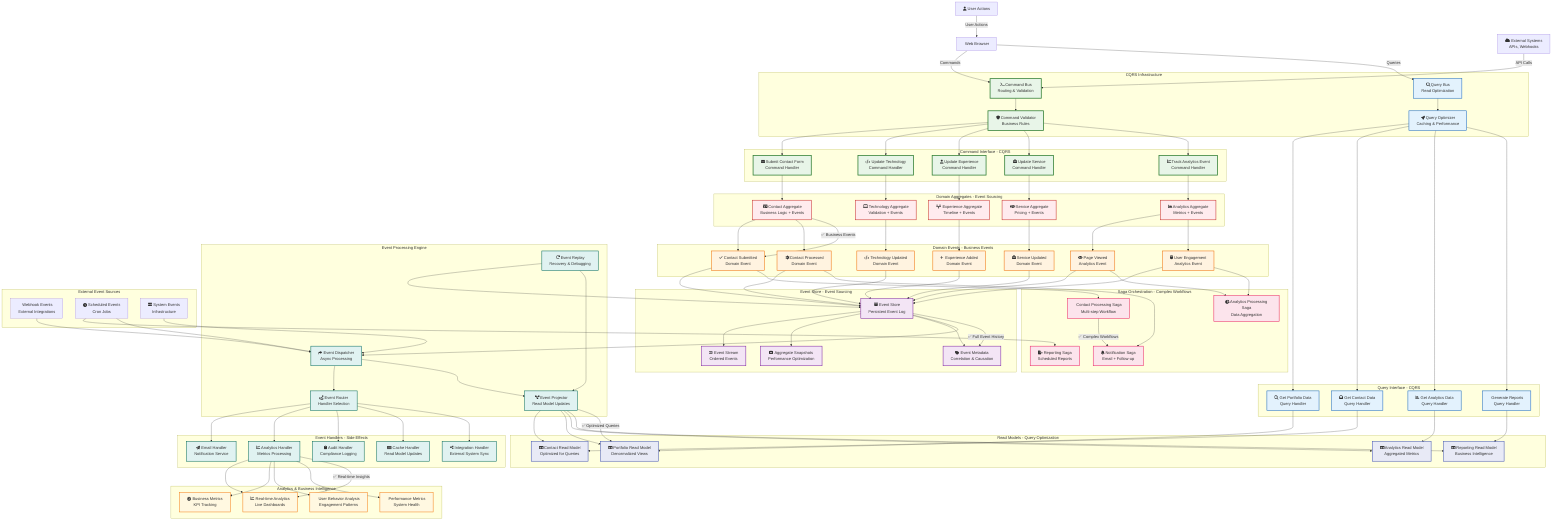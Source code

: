 %% Improved Events & Commands - Holger Hahn Website
%% Shows proper CQRS with command/query separation
%% Event sourcing with proper aggregate handling
%% Created: 2025-07-26 21:12

graph TB
    %% External Triggers
    User[fa:fa-user User Actions]
    Browser[fa:fa-browser Web Browser]
    ExternalSystems[fa:fa-cloud External Systems<br/>APIs, Webhooks]
    
    %% Command Interface Layer
    subgraph "Command Interface - CQRS"
        ContactFormCommand[fa:fa-envelope Submit Contact Form<br/>Command Handler]
        UpdateTechnologyCommand[fa:fa-code Update Technology<br/>Command Handler]
        UpdateExperienceCommand[fa:fa-user-tie Update Experience<br/>Command Handler]
        UpdateServiceCommand[fa:fa-briefcase Update Service<br/>Command Handler]
        AnalyticsCommand[fa:fa-chart-line Track Analytics Event<br/>Command Handler]
    end
    
    %% Query Interface Layer
    subgraph "Query Interface - CQRS"
        PortfolioQuery[fa:fa-search Get Portfolio Data<br/>Query Handler]
        ContactQuery[fa:fa-envelope-open Get Contact Data<br/>Query Handler]
        AnalyticsQuery[fa:fa-chart-bar Get Analytics Data<br/>Query Handler]
        ReportingQuery[fa:fa-file-chart Generate Reports<br/>Query Handler]
    end
    
    %% Command Bus & Query Bus
    subgraph "CQRS Infrastructure"
        CommandBus[fa:fa-terminal Command Bus<br/>Routing & Validation]
        QueryBus[fa:fa-search Query Bus<br/>Read Optimization]
        CommandValidator[fa:fa-shield Command Validator<br/>Business Rules]
        QueryOptimizer[fa:fa-rocket Query Optimizer<br/>Caching & Performance]
    end
    
    %% Domain Aggregates with Events
    subgraph "Domain Aggregates - Event Sourcing"
        ContactAggregate[fa:fa-id-card Contact Aggregate<br/>Business Logic + Events]
        TechnologyAggregate[fa:fa-laptop-code Technology Aggregate<br/>Validation + Events]
        ExperienceAggregate[fa:fa-timeline Experience Aggregate<br/>Timeline + Events]
        ServiceAggregate[fa:fa-handshake Service Aggregate<br/>Pricing + Events]
        AnalyticsAggregate[fa:fa-chart-area Analytics Aggregate<br/>Metrics + Events]
    end
    
    %% Domain Events
    subgraph "Domain Events - Business Events"
        ContactSubmittedEvent[fa:fa-check Contact Submitted<br/>Domain Event]
        ContactProcessedEvent[fa:fa-cog Contact Processed<br/>Domain Event]
        TechnologyUpdatedEvent[fa:fa-code Technology Updated<br/>Domain Event]
        ExperienceAddedEvent[fa:fa-plus Experience Added<br/>Domain Event]
        ServiceUpdatedEvent[fa:fa-briefcase Service Updated<br/>Domain Event]
        PageViewedEvent[fa:fa-eye Page Viewed<br/>Analytics Event]
        UserEngagementEvent[fa:fa-mouse User Engagement<br/>Analytics Event]
    end
    
    %% Event Store & Persistence
    subgraph "Event Store - Event Sourcing"
        EventStore[fa:fa-archive Event Store<br/>Persistent Event Log]
        EventStream[fa:fa-stream Event Stream<br/>Ordered Events]
        Snapshots[fa:fa-camera Aggregate Snapshots<br/>Performance Optimization]
        EventMetadata[fa:fa-tags Event Metadata<br/>Correlation & Causation]
    end
    
    %% Event Handlers & Side Effects
    subgraph "Event Handlers - Side Effects"
        EmailHandler[fa:fa-paper-plane Email Handler<br/>Notification Service]
        AnalyticsHandler[fa:fa-chart-line Analytics Handler<br/>Metrics Processing]
        AuditHandler[fa:fa-clipboard Audit Handler<br/>Compliance Logging]
        CacheHandler[fa:fa-memory Cache Handler<br/>Read Model Updates]
        IntegrationHandler[fa:fa-share-alt Integration Handler<br/>External System Sync]
    end
    
    %% Read Models & Projections
    subgraph "Read Models - Query Optimization"
        ContactReadModel[fa:fa-table Contact Read Model<br/>Optimized for Queries]
        PortfolioReadModel[fa:fa-table Portfolio Read Model<br/>Denormalized Views]
        AnalyticsReadModel[fa:fa-table Analytics Read Model<br/>Aggregated Metrics]
        ReportingReadModel[fa:fa-table Reporting Read Model<br/>Business Intelligence]
    end
    
    %% Event Processing Engine
    subgraph "Event Processing Engine"
        EventDispatcher[fa:fa-share Event Dispatcher<br/>Async Processing]
        EventRouter[fa:fa-route Event Router<br/>Handler Selection]
        EventReplay[fa:fa-redo Event Replay<br/>Recovery & Debugging]
        EventProjector[fa:fa-project-diagram Event Projector<br/>Read Model Updates]
    end
    
    %% Saga Orchestration
    subgraph "Saga Orchestration - Complex Workflows"
        ContactProcessingSaga[fa:fa-workflow Contact Processing Saga<br/>Multi-step Workflow]
        NotificationSaga[fa:fa-bell Notification Saga<br/>Email + Follow-up]
        AnalyticsSaga[fa:fa-chart-pie Analytics Processing Saga<br/>Data Aggregation]
        ReportingSaga[fa:fa-file-export Reporting Saga<br/>Scheduled Reports]
    end
    
    %% Analytics & Business Intelligence
    subgraph "Analytics & Business Intelligence"
        RealTimeAnalytics[fa:fa-chart-line Real-time Analytics<br/>Live Dashboards]
        BusinessMetrics[fa:fa-tachometer-alt Business Metrics<br/>KPI Tracking]
        UserBehaviorAnalysis[fa:fa-user-chart User Behavior Analysis<br/>Engagement Patterns]
        PerformanceMetrics[fa:fa-speedometer Performance Metrics<br/>System Health]
    end
    
    %% External Event Sources
    subgraph "External Event Sources"
        WebhookEvents[fa:fa-webhook Webhook Events<br/>External Integrations]
        ScheduledEvents[fa:fa-clock Scheduled Events<br/>Cron Jobs]
        SystemEvents[fa:fa-server System Events<br/>Infrastructure]
    end
    
    %% Command Flow
    User -->|User Actions| Browser
    Browser -->|Commands| CommandBus
    ExternalSystems -->|API Calls| CommandBus
    
    CommandBus --> CommandValidator
    CommandValidator --> ContactFormCommand
    CommandValidator --> UpdateTechnologyCommand
    CommandValidator --> UpdateExperienceCommand
    CommandValidator --> UpdateServiceCommand
    CommandValidator --> AnalyticsCommand
    
    %% Command to Aggregate
    ContactFormCommand --> ContactAggregate
    UpdateTechnologyCommand --> TechnologyAggregate
    UpdateExperienceCommand --> ExperienceAggregate
    UpdateServiceCommand --> ServiceAggregate
    AnalyticsCommand --> AnalyticsAggregate
    
    %% Query Flow
    Browser -->|Queries| QueryBus
    QueryBus --> QueryOptimizer
    QueryOptimizer --> PortfolioQuery
    QueryOptimizer --> ContactQuery
    QueryOptimizer --> AnalyticsQuery
    QueryOptimizer --> ReportingQuery
    
    %% Query to Read Models
    PortfolioQuery --> PortfolioReadModel
    ContactQuery --> ContactReadModel
    AnalyticsQuery --> AnalyticsReadModel
    ReportingQuery --> ReportingReadModel
    
    %% Event Generation
    ContactAggregate --> ContactSubmittedEvent
    ContactAggregate --> ContactProcessedEvent
    TechnologyAggregate --> TechnologyUpdatedEvent
    ExperienceAggregate --> ExperienceAddedEvent
    ServiceAggregate --> ServiceUpdatedEvent
    AnalyticsAggregate --> PageViewedEvent
    AnalyticsAggregate --> UserEngagementEvent
    
    %% Event Storage
    ContactSubmittedEvent --> EventStore
    ContactProcessedEvent --> EventStore
    TechnologyUpdatedEvent --> EventStore
    ExperienceAddedEvent --> EventStore
    ServiceUpdatedEvent --> EventStore
    PageViewedEvent --> EventStore
    UserEngagementEvent --> EventStore
    
    EventStore --> EventStream
    EventStore --> Snapshots
    EventStore --> EventMetadata
    
    %% Event Processing
    EventStore --> EventDispatcher
    EventDispatcher --> EventRouter
    EventRouter --> EmailHandler
    EventRouter --> AnalyticsHandler
    EventRouter --> AuditHandler
    EventRouter --> CacheHandler
    EventRouter --> IntegrationHandler
    
    %% Projections & Read Models
    EventDispatcher --> EventProjector
    EventProjector --> ContactReadModel
    EventProjector --> PortfolioReadModel
    EventProjector --> AnalyticsReadModel
    EventProjector --> ReportingReadModel
    
    %% Saga Orchestration
    ContactSubmittedEvent --> ContactProcessingSaga
    ContactProcessedEvent --> NotificationSaga
    PageViewedEvent --> AnalyticsSaga
    UserEngagementEvent --> AnalyticsSaga
    ScheduledEvents --> ReportingSaga
    
    %% Analytics Processing
    AnalyticsHandler --> RealTimeAnalytics
    AnalyticsHandler --> BusinessMetrics
    AnalyticsHandler --> UserBehaviorAnalysis
    AnalyticsHandler --> PerformanceMetrics
    
    %% External Events
    WebhookEvents --> EventDispatcher
    ScheduledEvents --> EventDispatcher
    SystemEvents --> EventDispatcher
    
    %% Event Replay & Recovery
    EventReplay --> EventStore
    EventReplay --> EventProjector
    
    %% Styling
    classDef command fill:#e8f5e8,stroke:#2e7d32,stroke-width:3px
    classDef query fill:#e3f2fd,stroke:#1565c0,stroke-width:2px
    classDef event fill:#fff3e0,stroke:#ef6c00,stroke-width:2px
    classDef aggregate fill:#ffebee,stroke:#c62828,stroke-width:2px
    classDef storage fill:#f3e5f5,stroke:#7b1fa2,stroke-width:2px
    classDef handler fill:#e0f2f1,stroke:#00695c,stroke-width:2px
    classDef readmodel fill:#e8eaf6,stroke:#3f51b5,stroke-width:2px
    classDef saga fill:#fce4ec,stroke:#e91e63,stroke-width:2px
    classDef analytics fill:#fff8e1,stroke:#f57f17,stroke-width:2px
    
    class ContactFormCommand,UpdateTechnologyCommand,UpdateExperienceCommand,UpdateServiceCommand,AnalyticsCommand,CommandBus,CommandValidator command
    class PortfolioQuery,ContactQuery,AnalyticsQuery,ReportingQuery,QueryBus,QueryOptimizer query
    class ContactSubmittedEvent,ContactProcessedEvent,TechnologyUpdatedEvent,ExperienceAddedEvent,ServiceUpdatedEvent,PageViewedEvent,UserEngagementEvent event
    class ContactAggregate,TechnologyAggregate,ExperienceAggregate,ServiceAggregate,AnalyticsAggregate aggregate
    class EventStore,EventStream,Snapshots,EventMetadata storage
    class EmailHandler,AnalyticsHandler,AuditHandler,CacheHandler,IntegrationHandler,EventDispatcher,EventRouter,EventReplay,EventProjector handler
    class ContactReadModel,PortfolioReadModel,AnalyticsReadModel,ReportingReadModel readmodel
    class ContactProcessingSaga,NotificationSaga,AnalyticsSaga,ReportingSaga saga
    class RealTimeAnalytics,BusinessMetrics,UserBehaviorAnalysis,PerformanceMetrics analytics
    
    %% Success Annotations
    EventStore -->|✅ Full Event History| EventMetadata
    ContactAggregate -->|✅ Business Events| ContactSubmittedEvent
    EventProjector -->|✅ Optimized Queries| PortfolioReadModel
    AnalyticsHandler -->|✅ Real-time Insights| RealTimeAnalytics
    ContactProcessingSaga -->|✅ Complex Workflows| NotificationSaga
